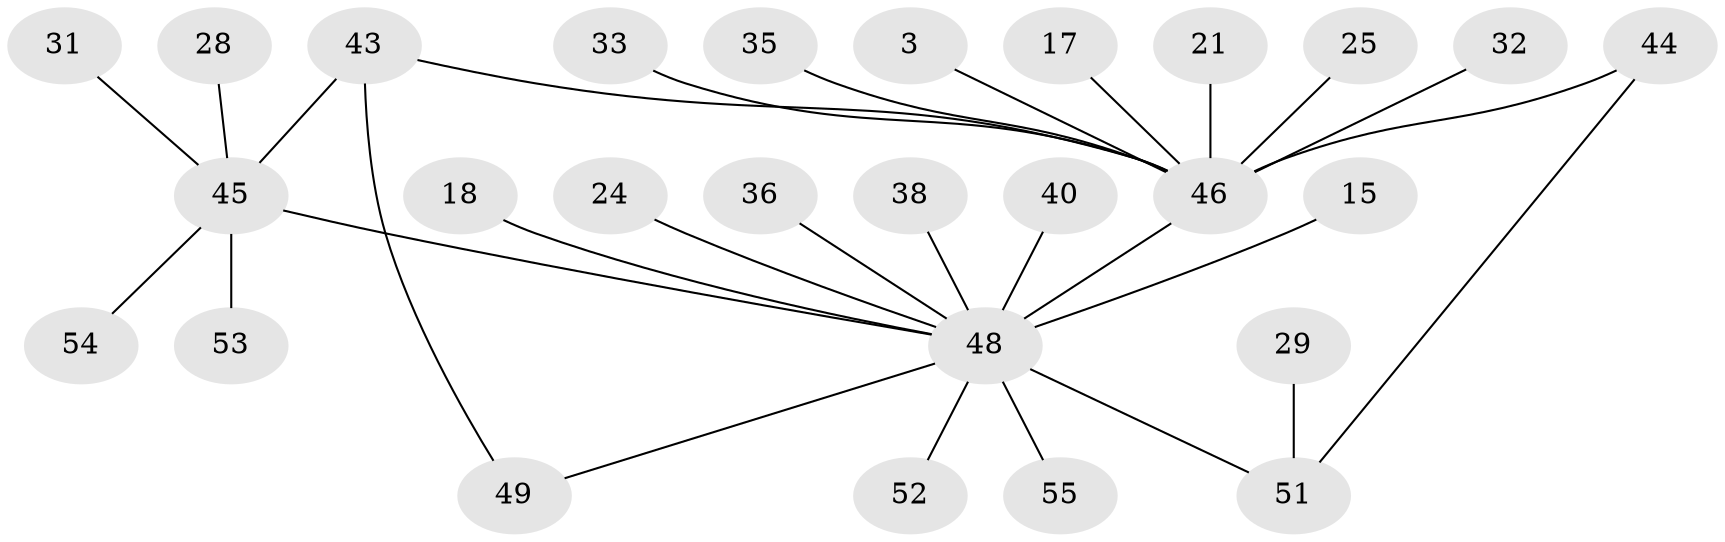// original degree distribution, {19: 0.01818181818181818, 8: 0.01818181818181818, 3: 0.14545454545454545, 9: 0.01818181818181818, 5: 0.05454545454545454, 2: 0.18181818181818182, 4: 0.09090909090909091, 6: 0.01818181818181818, 1: 0.45454545454545453}
// Generated by graph-tools (version 1.1) at 2025/46/03/09/25 04:46:48]
// undirected, 27 vertices, 29 edges
graph export_dot {
graph [start="1"]
  node [color=gray90,style=filled];
  3;
  15;
  17;
  18;
  21;
  24;
  25;
  28;
  29;
  31;
  32 [super="+20"];
  33;
  35;
  36;
  38;
  40;
  43 [super="+9"];
  44 [super="+22+30"];
  45 [super="+39+12"];
  46 [super="+6+2+16"];
  48 [super="+13+37+41+42+1"];
  49 [super="+47"];
  51 [super="+27+50+34"];
  52;
  53;
  54 [super="+7"];
  55;
  3 -- 46 [weight=3];
  15 -- 48;
  17 -- 46;
  18 -- 48;
  21 -- 46;
  24 -- 48;
  25 -- 46;
  28 -- 45;
  29 -- 51;
  31 -- 45;
  32 -- 46 [weight=2];
  33 -- 46;
  35 -- 46;
  36 -- 48;
  38 -- 48;
  40 -- 48;
  43 -- 45 [weight=2];
  43 -- 46;
  43 -- 49;
  44 -- 46;
  44 -- 51 [weight=2];
  45 -- 53;
  45 -- 54;
  45 -- 48 [weight=5];
  46 -- 48 [weight=6];
  48 -- 52;
  48 -- 49;
  48 -- 51 [weight=2];
  48 -- 55;
}
